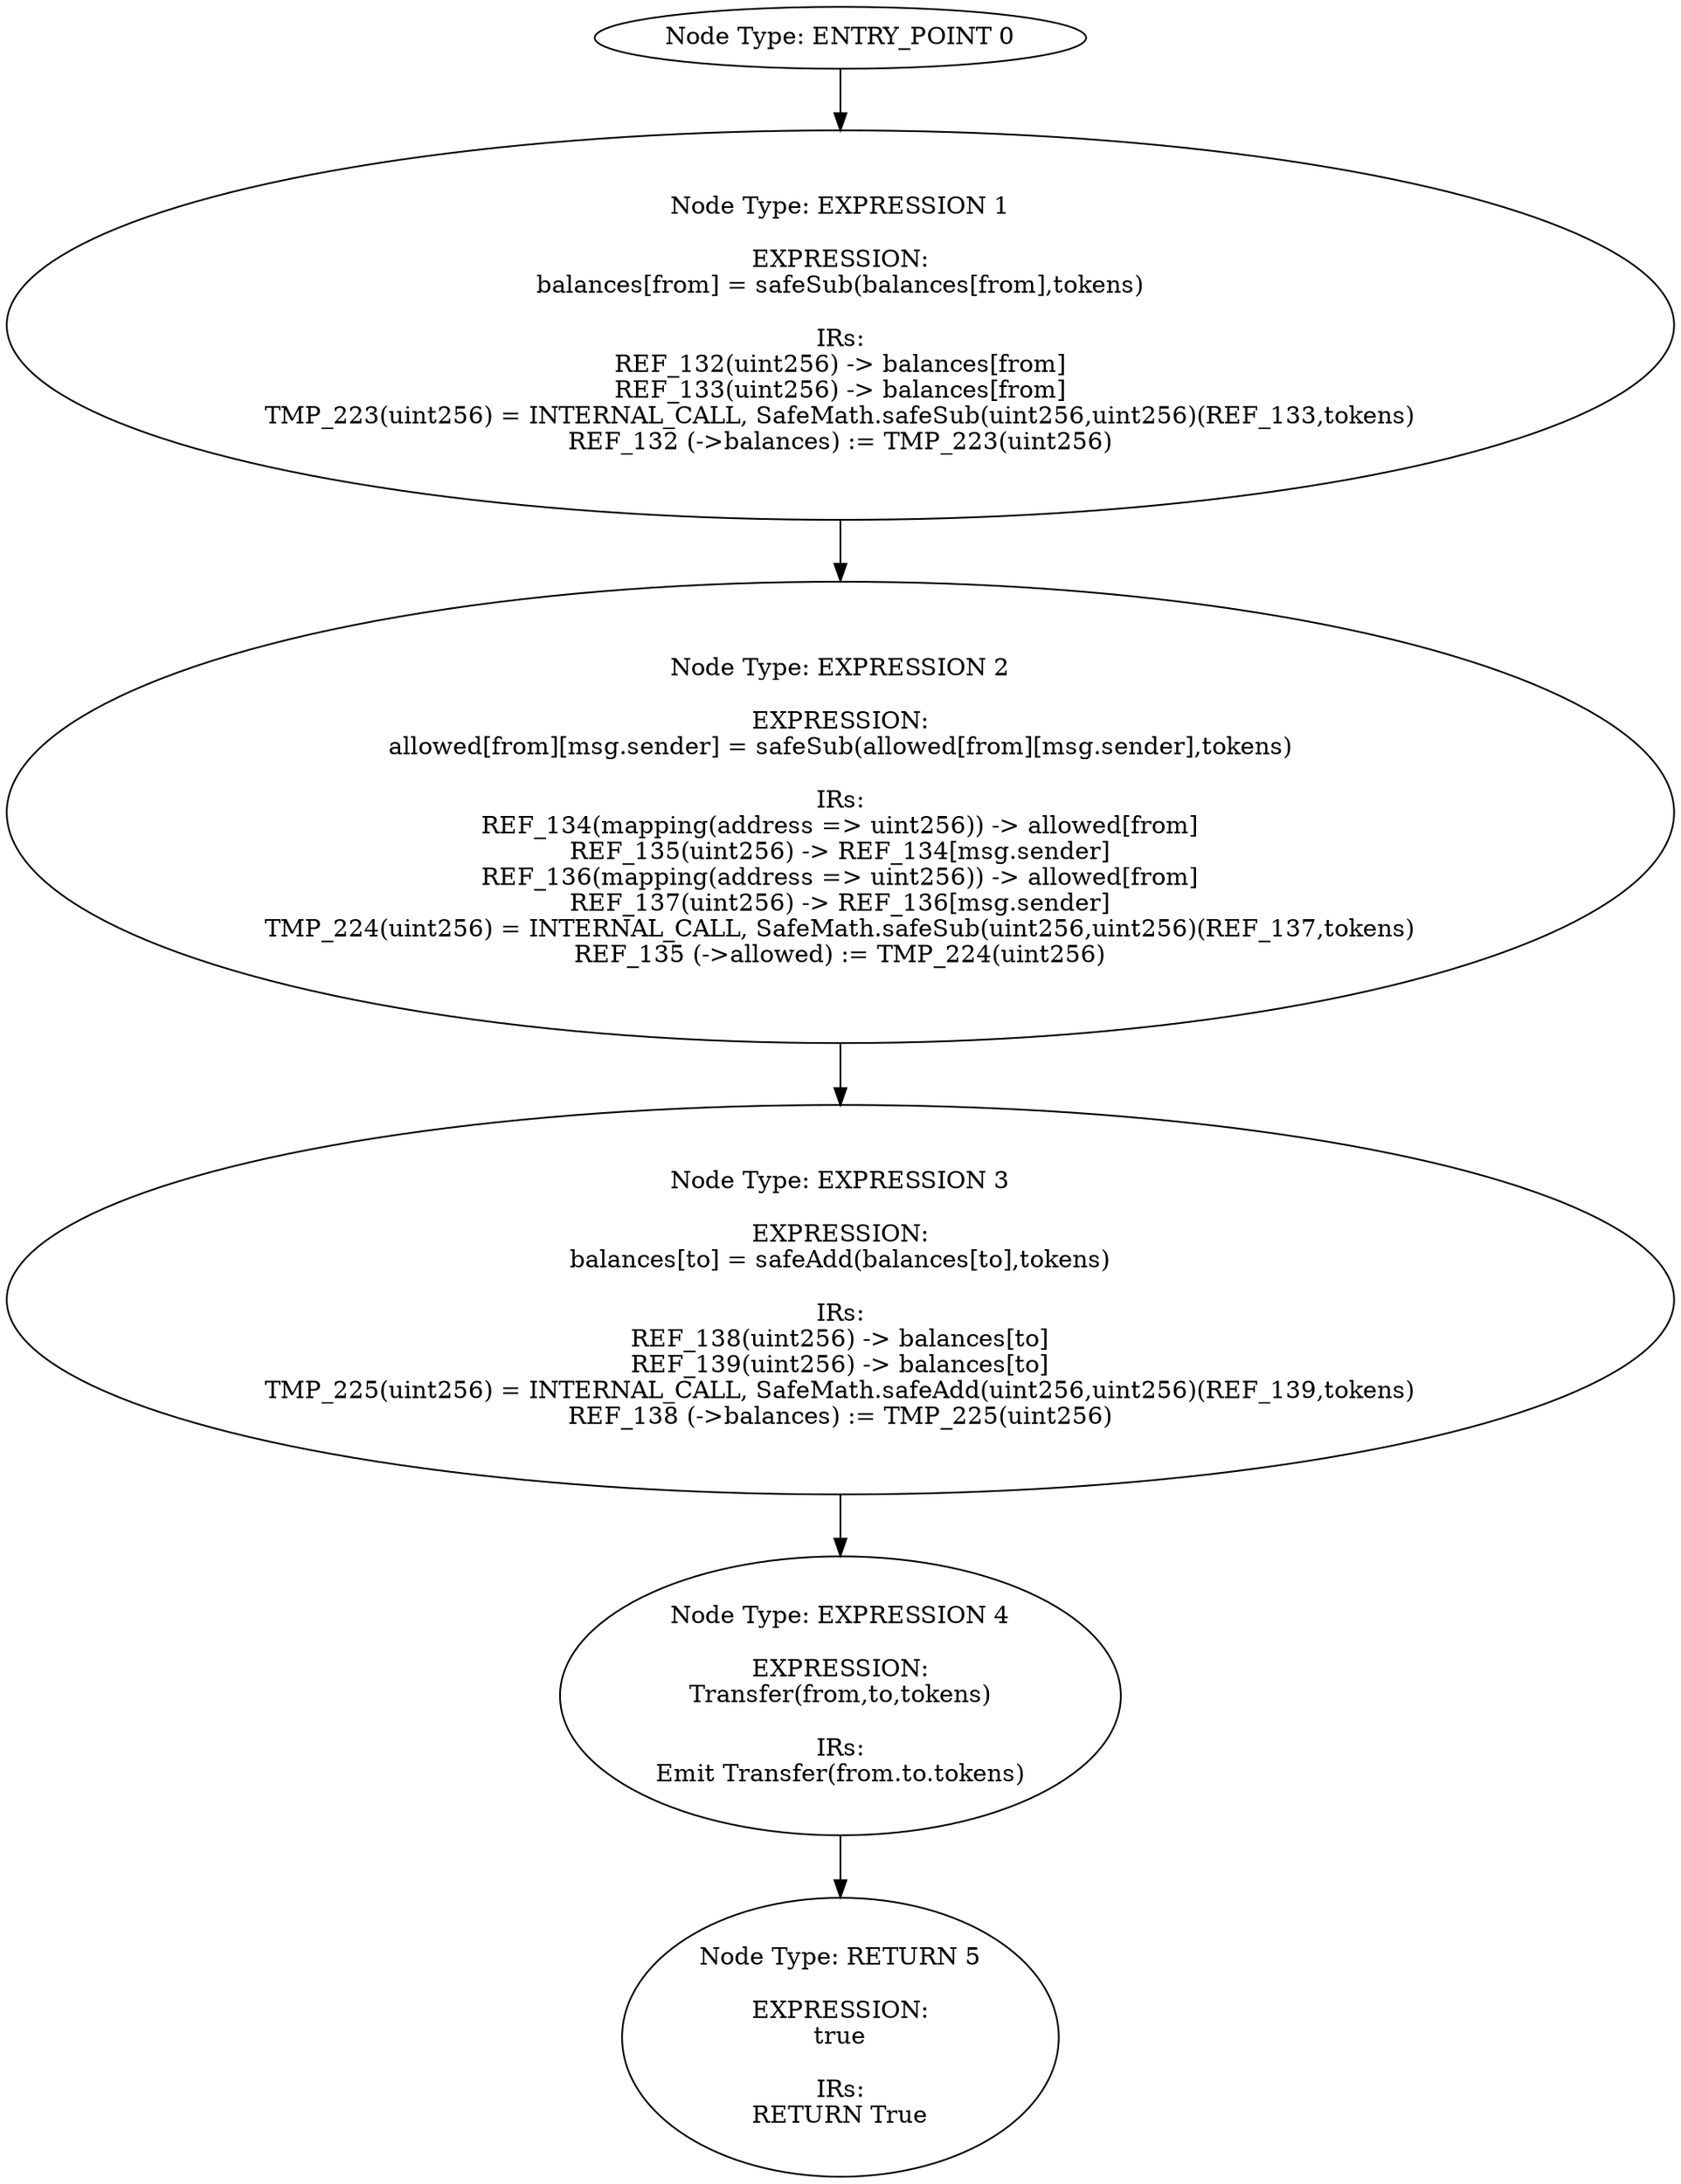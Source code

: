 digraph{
0[label="Node Type: ENTRY_POINT 0
"];
0->1;
1[label="Node Type: EXPRESSION 1

EXPRESSION:
balances[from] = safeSub(balances[from],tokens)

IRs:
REF_132(uint256) -> balances[from]
REF_133(uint256) -> balances[from]
TMP_223(uint256) = INTERNAL_CALL, SafeMath.safeSub(uint256,uint256)(REF_133,tokens)
REF_132 (->balances) := TMP_223(uint256)"];
1->2;
2[label="Node Type: EXPRESSION 2

EXPRESSION:
allowed[from][msg.sender] = safeSub(allowed[from][msg.sender],tokens)

IRs:
REF_134(mapping(address => uint256)) -> allowed[from]
REF_135(uint256) -> REF_134[msg.sender]
REF_136(mapping(address => uint256)) -> allowed[from]
REF_137(uint256) -> REF_136[msg.sender]
TMP_224(uint256) = INTERNAL_CALL, SafeMath.safeSub(uint256,uint256)(REF_137,tokens)
REF_135 (->allowed) := TMP_224(uint256)"];
2->3;
3[label="Node Type: EXPRESSION 3

EXPRESSION:
balances[to] = safeAdd(balances[to],tokens)

IRs:
REF_138(uint256) -> balances[to]
REF_139(uint256) -> balances[to]
TMP_225(uint256) = INTERNAL_CALL, SafeMath.safeAdd(uint256,uint256)(REF_139,tokens)
REF_138 (->balances) := TMP_225(uint256)"];
3->4;
4[label="Node Type: EXPRESSION 4

EXPRESSION:
Transfer(from,to,tokens)

IRs:
Emit Transfer(from.to.tokens)"];
4->5;
5[label="Node Type: RETURN 5

EXPRESSION:
true

IRs:
RETURN True"];
}
